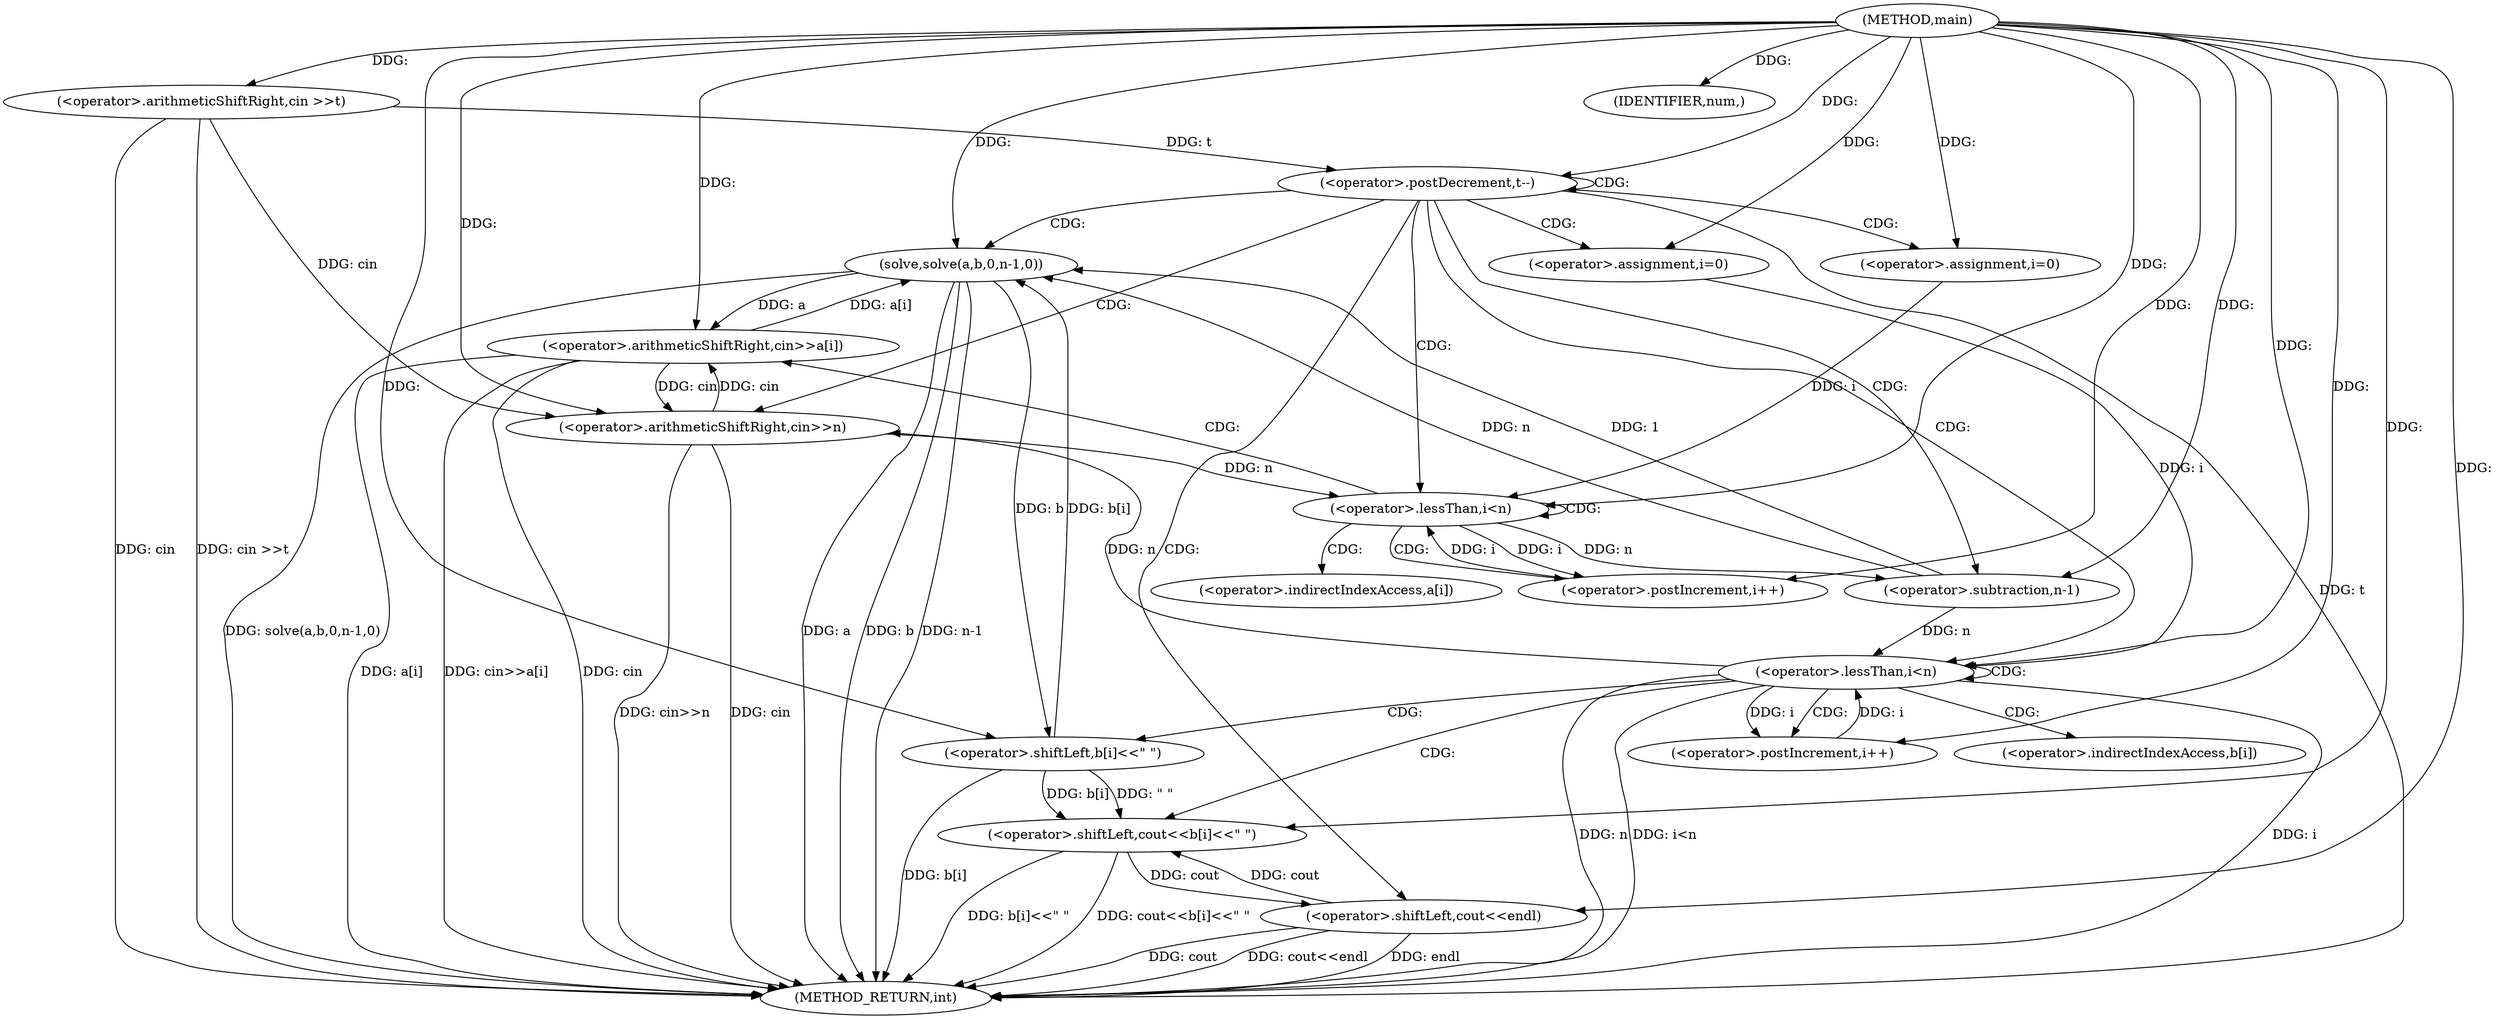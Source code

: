 digraph "main" {  
"1000181" [label = "(METHOD,main)" ]
"1000245" [label = "(METHOD_RETURN,int)" ]
"1000186" [label = "(<operator>.arithmeticShiftRight,cin >>t)" ]
"1000190" [label = "(<operator>.postDecrement,t--)" ]
"1000216" [label = "(solve,solve(a,b,0,n-1,0))" ]
"1000242" [label = "(<operator>.shiftLeft,cout<<endl)" ]
"1000194" [label = "(<operator>.arithmeticShiftRight,cin>>n)" ]
"1000197" [label = "(IDENTIFIER,num,)" ]
"1000201" [label = "(<operator>.assignment,i=0)" ]
"1000204" [label = "(<operator>.lessThan,i<n)" ]
"1000207" [label = "(<operator>.postIncrement,i++)" ]
"1000226" [label = "(<operator>.assignment,i=0)" ]
"1000229" [label = "(<operator>.lessThan,i<n)" ]
"1000232" [label = "(<operator>.postIncrement,i++)" ]
"1000210" [label = "(<operator>.arithmeticShiftRight,cin>>a[i])" ]
"1000220" [label = "(<operator>.subtraction,n-1)" ]
"1000235" [label = "(<operator>.shiftLeft,cout<<b[i]<<\" \")" ]
"1000237" [label = "(<operator>.shiftLeft,b[i]<<\" \")" ]
"1000212" [label = "(<operator>.indirectIndexAccess,a[i])" ]
"1000238" [label = "(<operator>.indirectIndexAccess,b[i])" ]
  "1000186" -> "1000245"  [ label = "DDG: cin"] 
  "1000186" -> "1000245"  [ label = "DDG: cin >>t"] 
  "1000190" -> "1000245"  [ label = "DDG: t"] 
  "1000194" -> "1000245"  [ label = "DDG: cin"] 
  "1000194" -> "1000245"  [ label = "DDG: cin>>n"] 
  "1000216" -> "1000245"  [ label = "DDG: a"] 
  "1000216" -> "1000245"  [ label = "DDG: b"] 
  "1000216" -> "1000245"  [ label = "DDG: n-1"] 
  "1000216" -> "1000245"  [ label = "DDG: solve(a,b,0,n-1,0)"] 
  "1000229" -> "1000245"  [ label = "DDG: i"] 
  "1000229" -> "1000245"  [ label = "DDG: n"] 
  "1000229" -> "1000245"  [ label = "DDG: i<n"] 
  "1000242" -> "1000245"  [ label = "DDG: cout"] 
  "1000242" -> "1000245"  [ label = "DDG: cout<<endl"] 
  "1000237" -> "1000245"  [ label = "DDG: b[i]"] 
  "1000235" -> "1000245"  [ label = "DDG: b[i]<<\" \""] 
  "1000235" -> "1000245"  [ label = "DDG: cout<<b[i]<<\" \""] 
  "1000210" -> "1000245"  [ label = "DDG: cin"] 
  "1000210" -> "1000245"  [ label = "DDG: a[i]"] 
  "1000210" -> "1000245"  [ label = "DDG: cin>>a[i]"] 
  "1000242" -> "1000245"  [ label = "DDG: endl"] 
  "1000181" -> "1000186"  [ label = "DDG: "] 
  "1000186" -> "1000190"  [ label = "DDG: t"] 
  "1000181" -> "1000190"  [ label = "DDG: "] 
  "1000181" -> "1000197"  [ label = "DDG: "] 
  "1000181" -> "1000201"  [ label = "DDG: "] 
  "1000210" -> "1000216"  [ label = "DDG: a[i]"] 
  "1000181" -> "1000216"  [ label = "DDG: "] 
  "1000237" -> "1000216"  [ label = "DDG: b[i]"] 
  "1000220" -> "1000216"  [ label = "DDG: 1"] 
  "1000220" -> "1000216"  [ label = "DDG: n"] 
  "1000181" -> "1000226"  [ label = "DDG: "] 
  "1000235" -> "1000242"  [ label = "DDG: cout"] 
  "1000181" -> "1000242"  [ label = "DDG: "] 
  "1000186" -> "1000194"  [ label = "DDG: cin"] 
  "1000210" -> "1000194"  [ label = "DDG: cin"] 
  "1000181" -> "1000194"  [ label = "DDG: "] 
  "1000229" -> "1000194"  [ label = "DDG: n"] 
  "1000201" -> "1000204"  [ label = "DDG: i"] 
  "1000207" -> "1000204"  [ label = "DDG: i"] 
  "1000181" -> "1000204"  [ label = "DDG: "] 
  "1000194" -> "1000204"  [ label = "DDG: n"] 
  "1000204" -> "1000207"  [ label = "DDG: i"] 
  "1000181" -> "1000207"  [ label = "DDG: "] 
  "1000204" -> "1000220"  [ label = "DDG: n"] 
  "1000181" -> "1000220"  [ label = "DDG: "] 
  "1000226" -> "1000229"  [ label = "DDG: i"] 
  "1000232" -> "1000229"  [ label = "DDG: i"] 
  "1000181" -> "1000229"  [ label = "DDG: "] 
  "1000220" -> "1000229"  [ label = "DDG: n"] 
  "1000229" -> "1000232"  [ label = "DDG: i"] 
  "1000181" -> "1000232"  [ label = "DDG: "] 
  "1000194" -> "1000210"  [ label = "DDG: cin"] 
  "1000181" -> "1000210"  [ label = "DDG: "] 
  "1000216" -> "1000210"  [ label = "DDG: a"] 
  "1000242" -> "1000235"  [ label = "DDG: cout"] 
  "1000181" -> "1000235"  [ label = "DDG: "] 
  "1000237" -> "1000235"  [ label = "DDG: b[i]"] 
  "1000237" -> "1000235"  [ label = "DDG: \" \""] 
  "1000216" -> "1000237"  [ label = "DDG: b"] 
  "1000181" -> "1000237"  [ label = "DDG: "] 
  "1000190" -> "1000242"  [ label = "CDG: "] 
  "1000190" -> "1000220"  [ label = "CDG: "] 
  "1000190" -> "1000190"  [ label = "CDG: "] 
  "1000190" -> "1000201"  [ label = "CDG: "] 
  "1000190" -> "1000229"  [ label = "CDG: "] 
  "1000190" -> "1000194"  [ label = "CDG: "] 
  "1000190" -> "1000226"  [ label = "CDG: "] 
  "1000190" -> "1000216"  [ label = "CDG: "] 
  "1000190" -> "1000204"  [ label = "CDG: "] 
  "1000204" -> "1000210"  [ label = "CDG: "] 
  "1000204" -> "1000207"  [ label = "CDG: "] 
  "1000204" -> "1000212"  [ label = "CDG: "] 
  "1000204" -> "1000204"  [ label = "CDG: "] 
  "1000229" -> "1000235"  [ label = "CDG: "] 
  "1000229" -> "1000238"  [ label = "CDG: "] 
  "1000229" -> "1000237"  [ label = "CDG: "] 
  "1000229" -> "1000229"  [ label = "CDG: "] 
  "1000229" -> "1000232"  [ label = "CDG: "] 
}

